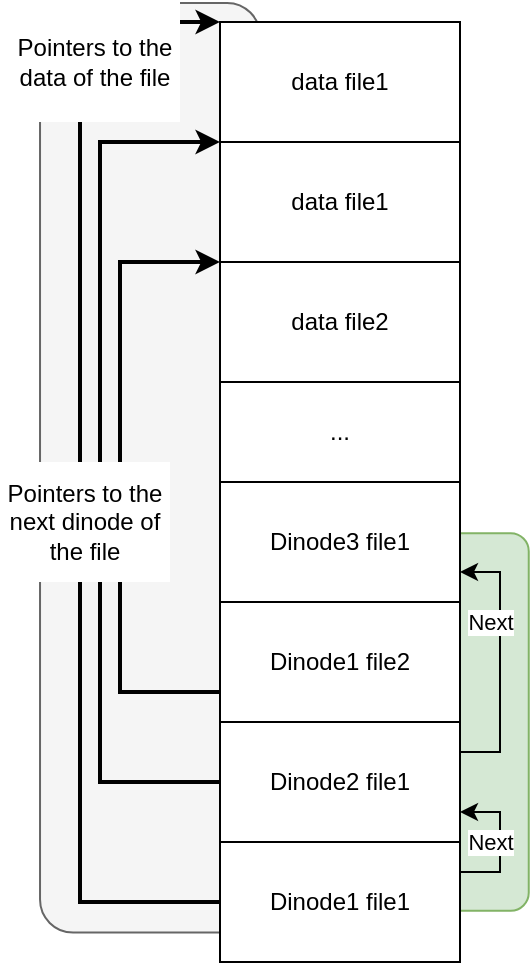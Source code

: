 <mxfile version="14.9.0" type="device"><diagram id="-PbNVYTVZfS86Vn_2bpD" name="Page-1"><mxGraphModel dx="1422" dy="732" grid="1" gridSize="10" guides="1" tooltips="1" connect="1" arrows="1" fold="1" page="1" pageScale="1" pageWidth="850" pageHeight="1100" math="0" shadow="0"><root><mxCell id="0"/><mxCell id="1" parent="0"/><mxCell id="mcdEpIi6HhqAk27Vc9dd-8" value="" style="rounded=1;whiteSpace=wrap;html=1;rotation=90;fillColor=#f5f5f5;strokeColor=#666666;fontColor=#333333;" parent="1" vertex="1"><mxGeometry x="92.59" y="227.87" width="464.85" height="110" as="geometry"/></mxCell><mxCell id="5hZcc66woEcmbO8g4v6T-35" value="" style="rounded=1;whiteSpace=wrap;html=1;rotation=90;fillColor=#d5e8d4;strokeColor=#82b366;" parent="1" vertex="1"><mxGeometry x="390" y="380" width="188.75" height="60" as="geometry"/></mxCell><mxCell id="5hZcc66woEcmbO8g4v6T-33" style="edgeStyle=orthogonalEdgeStyle;rounded=0;orthogonalLoop=1;jettySize=auto;html=1;exitX=1;exitY=0.25;exitDx=0;exitDy=0;entryX=1;entryY=0.75;entryDx=0;entryDy=0;strokeColor=#000000;" parent="1" source="5hZcc66woEcmbO8g4v6T-1" target="5hZcc66woEcmbO8g4v6T-3" edge="1"><mxGeometry relative="1" as="geometry"><Array as="points"><mxPoint x="500" y="485"/><mxPoint x="500" y="455"/></Array></mxGeometry></mxCell><mxCell id="5hZcc66woEcmbO8g4v6T-39" value="Next" style="edgeLabel;html=1;align=center;verticalAlign=middle;resizable=0;points=[];" parent="5hZcc66woEcmbO8g4v6T-33" vertex="1" connectable="0"><mxGeometry x="-0.343" relative="1" as="geometry"><mxPoint x="-5" y="-12" as="offset"/></mxGeometry></mxCell><mxCell id="5hZcc66woEcmbO8g4v6T-1" value="Dinode1 file1" style="rounded=0;whiteSpace=wrap;html=1;" parent="1" vertex="1"><mxGeometry x="360" y="470" width="120" height="60" as="geometry"/></mxCell><mxCell id="mcdEpIi6HhqAk27Vc9dd-3" style="edgeStyle=orthogonalEdgeStyle;rounded=0;orthogonalLoop=1;jettySize=auto;html=1;exitX=0;exitY=0.75;exitDx=0;exitDy=0;entryX=0;entryY=0;entryDx=0;entryDy=0;strokeWidth=2;" parent="1" source="5hZcc66woEcmbO8g4v6T-2" target="mcdEpIi6HhqAk27Vc9dd-6" edge="1"><mxGeometry relative="1" as="geometry"><Array as="points"><mxPoint x="310" y="395"/><mxPoint x="310" y="180"/></Array></mxGeometry></mxCell><mxCell id="5hZcc66woEcmbO8g4v6T-2" value="Dinode1 file2" style="rounded=0;whiteSpace=wrap;html=1;" parent="1" vertex="1"><mxGeometry x="360" y="350" width="120" height="60" as="geometry"/></mxCell><mxCell id="5hZcc66woEcmbO8g4v6T-37" style="edgeStyle=orthogonalEdgeStyle;rounded=0;orthogonalLoop=1;jettySize=auto;html=1;exitX=1;exitY=0.25;exitDx=0;exitDy=0;entryX=1;entryY=0.75;entryDx=0;entryDy=0;strokeColor=#000000;" parent="1" source="5hZcc66woEcmbO8g4v6T-3" target="5hZcc66woEcmbO8g4v6T-4" edge="1"><mxGeometry relative="1" as="geometry"/></mxCell><mxCell id="5hZcc66woEcmbO8g4v6T-38" value="Next" style="edgeLabel;html=1;align=center;verticalAlign=middle;resizable=0;points=[];" parent="5hZcc66woEcmbO8g4v6T-37" vertex="1" connectable="0"><mxGeometry x="0.292" y="1" relative="1" as="geometry"><mxPoint x="-4" y="-1" as="offset"/></mxGeometry></mxCell><mxCell id="mcdEpIi6HhqAk27Vc9dd-5" style="edgeStyle=orthogonalEdgeStyle;rounded=0;orthogonalLoop=1;jettySize=auto;html=1;exitX=0;exitY=0.5;exitDx=0;exitDy=0;entryX=0;entryY=0;entryDx=0;entryDy=0;strokeWidth=2;" parent="1" source="5hZcc66woEcmbO8g4v6T-1" target="mcdEpIi6HhqAk27Vc9dd-1" edge="1"><mxGeometry relative="1" as="geometry"><Array as="points"><mxPoint x="290" y="500"/><mxPoint x="290" y="60"/></Array></mxGeometry></mxCell><mxCell id="mcdEpIi6HhqAk27Vc9dd-7" style="edgeStyle=orthogonalEdgeStyle;rounded=0;orthogonalLoop=1;jettySize=auto;html=1;exitX=0;exitY=0.5;exitDx=0;exitDy=0;entryX=0;entryY=0;entryDx=0;entryDy=0;strokeWidth=2;" parent="1" source="5hZcc66woEcmbO8g4v6T-3" target="mcdEpIi6HhqAk27Vc9dd-2" edge="1"><mxGeometry relative="1" as="geometry"><Array as="points"><mxPoint x="300" y="440"/><mxPoint x="300" y="120"/></Array></mxGeometry></mxCell><mxCell id="5hZcc66woEcmbO8g4v6T-3" value="Dinode2 file1" style="rounded=0;whiteSpace=wrap;html=1;" parent="1" vertex="1"><mxGeometry x="360" y="410" width="120" height="60" as="geometry"/></mxCell><mxCell id="5hZcc66woEcmbO8g4v6T-4" value="Dinode3 file1" style="rounded=0;whiteSpace=wrap;html=1;" parent="1" vertex="1"><mxGeometry x="360" y="290" width="120" height="60" as="geometry"/></mxCell><mxCell id="5hZcc66woEcmbO8g4v6T-40" value="&lt;div&gt;Pointers to the next dinode of the file&lt;br&gt;&lt;/div&gt;" style="text;html=1;strokeColor=none;align=center;verticalAlign=middle;whiteSpace=wrap;rounded=0;fillColor=#ffffff;" parent="1" vertex="1"><mxGeometry x="250" y="280" width="85" height="60" as="geometry"/></mxCell><mxCell id="jqBwB3-_L1VGEuFqAiAE-1" value="..." style="rounded=0;whiteSpace=wrap;html=1;" parent="1" vertex="1"><mxGeometry x="360" y="240" width="120" height="50" as="geometry"/></mxCell><mxCell id="mcdEpIi6HhqAk27Vc9dd-1" value="data file1" style="rounded=0;whiteSpace=wrap;html=1;" parent="1" vertex="1"><mxGeometry x="360" y="60" width="120" height="60" as="geometry"/></mxCell><mxCell id="mcdEpIi6HhqAk27Vc9dd-2" value="data file1" style="rounded=0;whiteSpace=wrap;html=1;" parent="1" vertex="1"><mxGeometry x="360" y="120" width="120" height="60" as="geometry"/></mxCell><mxCell id="mcdEpIi6HhqAk27Vc9dd-6" value="data file2" style="rounded=0;whiteSpace=wrap;html=1;" parent="1" vertex="1"><mxGeometry x="360" y="180" width="120" height="60" as="geometry"/></mxCell><mxCell id="mcdEpIi6HhqAk27Vc9dd-9" value="&lt;div&gt;Pointers to the data of the file&lt;br&gt;&lt;/div&gt;" style="text;html=1;strokeColor=none;align=center;verticalAlign=middle;whiteSpace=wrap;rounded=0;fillColor=#ffffff;" parent="1" vertex="1"><mxGeometry x="255" y="50" width="85" height="60" as="geometry"/></mxCell></root></mxGraphModel></diagram></mxfile>